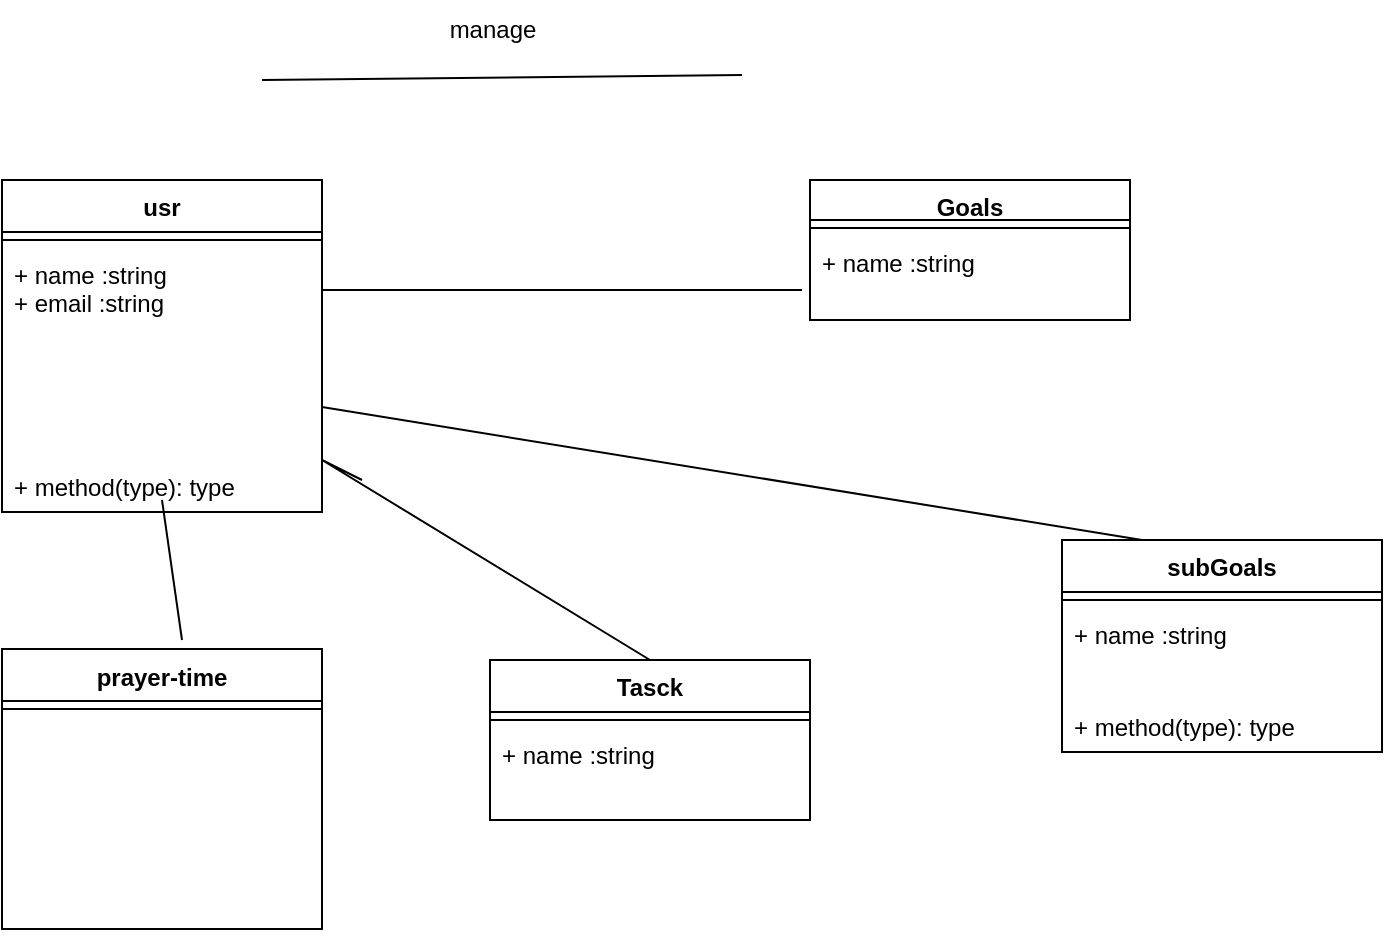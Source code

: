 <mxfile version="26.1.0">
  <diagram id="C5RBs43oDa-KdzZeNtuy" name="Page-1">
    <mxGraphModel dx="872" dy="477" grid="1" gridSize="10" guides="1" tooltips="1" connect="1" arrows="1" fold="1" page="1" pageScale="1" pageWidth="827" pageHeight="1169" math="0" shadow="0">
      <root>
        <mxCell id="WIyWlLk6GJQsqaUBKTNV-0" />
        <mxCell id="WIyWlLk6GJQsqaUBKTNV-1" parent="WIyWlLk6GJQsqaUBKTNV-0" />
        <mxCell id="gq6YMbA19-V0GtQtsK-u-15" value="" style="endArrow=none;html=1;rounded=0;entryX=0;entryY=0.75;entryDx=0;entryDy=0;" edge="1" parent="WIyWlLk6GJQsqaUBKTNV-1">
          <mxGeometry width="50" height="50" relative="1" as="geometry">
            <mxPoint x="220" y="160" as="sourcePoint" />
            <mxPoint x="460" y="157.5" as="targetPoint" />
          </mxGeometry>
        </mxCell>
        <mxCell id="gq6YMbA19-V0GtQtsK-u-22" value="manage" style="text;html=1;align=center;verticalAlign=middle;resizable=0;points=[];autosize=1;strokeColor=none;fillColor=none;" vertex="1" parent="WIyWlLk6GJQsqaUBKTNV-1">
          <mxGeometry x="300" y="120" width="70" height="30" as="geometry" />
        </mxCell>
        <mxCell id="gq6YMbA19-V0GtQtsK-u-23" value="usr" style="swimlane;fontStyle=1;align=center;verticalAlign=top;childLayout=stackLayout;horizontal=1;startSize=26;horizontalStack=0;resizeParent=1;resizeParentMax=0;resizeLast=0;collapsible=1;marginBottom=0;whiteSpace=wrap;html=1;" vertex="1" parent="WIyWlLk6GJQsqaUBKTNV-1">
          <mxGeometry x="90" y="210" width="160" height="166" as="geometry" />
        </mxCell>
        <mxCell id="gq6YMbA19-V0GtQtsK-u-25" value="" style="line;strokeWidth=1;fillColor=none;align=left;verticalAlign=middle;spacingTop=-1;spacingLeft=3;spacingRight=3;rotatable=0;labelPosition=right;points=[];portConstraint=eastwest;strokeColor=inherit;" vertex="1" parent="gq6YMbA19-V0GtQtsK-u-23">
          <mxGeometry y="26" width="160" height="8" as="geometry" />
        </mxCell>
        <mxCell id="gq6YMbA19-V0GtQtsK-u-24" value="+ name :string&lt;div&gt;+ email :string&lt;div&gt;&lt;br&gt;&lt;/div&gt;&lt;div&gt;&lt;br&gt;&lt;/div&gt;&lt;/div&gt;" style="text;strokeColor=none;fillColor=none;align=left;verticalAlign=top;spacingLeft=4;spacingRight=4;overflow=hidden;rotatable=0;points=[[0,0.5],[1,0.5]];portConstraint=eastwest;whiteSpace=wrap;html=1;" vertex="1" parent="gq6YMbA19-V0GtQtsK-u-23">
          <mxGeometry y="34" width="160" height="106" as="geometry" />
        </mxCell>
        <mxCell id="gq6YMbA19-V0GtQtsK-u-26" value="+ method(type): type" style="text;strokeColor=none;fillColor=none;align=left;verticalAlign=top;spacingLeft=4;spacingRight=4;overflow=hidden;rotatable=0;points=[[0,0.5],[1,0.5]];portConstraint=eastwest;whiteSpace=wrap;html=1;" vertex="1" parent="gq6YMbA19-V0GtQtsK-u-23">
          <mxGeometry y="140" width="160" height="26" as="geometry" />
        </mxCell>
        <mxCell id="gq6YMbA19-V0GtQtsK-u-31" value="subGoals" style="swimlane;fontStyle=1;align=center;verticalAlign=top;childLayout=stackLayout;horizontal=1;startSize=26;horizontalStack=0;resizeParent=1;resizeParentMax=0;resizeLast=0;collapsible=1;marginBottom=0;whiteSpace=wrap;html=1;" vertex="1" parent="WIyWlLk6GJQsqaUBKTNV-1">
          <mxGeometry x="620" y="390" width="160" height="106" as="geometry" />
        </mxCell>
        <mxCell id="gq6YMbA19-V0GtQtsK-u-32" value="" style="line;strokeWidth=1;fillColor=none;align=left;verticalAlign=middle;spacingTop=-1;spacingLeft=3;spacingRight=3;rotatable=0;labelPosition=right;points=[];portConstraint=eastwest;strokeColor=inherit;" vertex="1" parent="gq6YMbA19-V0GtQtsK-u-31">
          <mxGeometry y="26" width="160" height="8" as="geometry" />
        </mxCell>
        <mxCell id="gq6YMbA19-V0GtQtsK-u-33" value="+ name :string&lt;div&gt;&lt;br&gt;&lt;div&gt;&lt;br&gt;&lt;/div&gt;&lt;div&gt;&lt;br&gt;&lt;/div&gt;&lt;/div&gt;" style="text;strokeColor=none;fillColor=none;align=left;verticalAlign=top;spacingLeft=4;spacingRight=4;overflow=hidden;rotatable=0;points=[[0,0.5],[1,0.5]];portConstraint=eastwest;whiteSpace=wrap;html=1;" vertex="1" parent="gq6YMbA19-V0GtQtsK-u-31">
          <mxGeometry y="34" width="160" height="46" as="geometry" />
        </mxCell>
        <mxCell id="gq6YMbA19-V0GtQtsK-u-34" value="+ method(type): type" style="text;strokeColor=none;fillColor=none;align=left;verticalAlign=top;spacingLeft=4;spacingRight=4;overflow=hidden;rotatable=0;points=[[0,0.5],[1,0.5]];portConstraint=eastwest;whiteSpace=wrap;html=1;" vertex="1" parent="gq6YMbA19-V0GtQtsK-u-31">
          <mxGeometry y="80" width="160" height="26" as="geometry" />
        </mxCell>
        <mxCell id="gq6YMbA19-V0GtQtsK-u-35" value="Tasck" style="swimlane;fontStyle=1;align=center;verticalAlign=top;childLayout=stackLayout;horizontal=1;startSize=26;horizontalStack=0;resizeParent=1;resizeParentMax=0;resizeLast=0;collapsible=1;marginBottom=0;whiteSpace=wrap;html=1;" vertex="1" parent="WIyWlLk6GJQsqaUBKTNV-1">
          <mxGeometry x="334" y="450" width="160" height="80" as="geometry" />
        </mxCell>
        <mxCell id="gq6YMbA19-V0GtQtsK-u-36" value="" style="line;strokeWidth=1;fillColor=none;align=left;verticalAlign=middle;spacingTop=-1;spacingLeft=3;spacingRight=3;rotatable=0;labelPosition=right;points=[];portConstraint=eastwest;strokeColor=inherit;" vertex="1" parent="gq6YMbA19-V0GtQtsK-u-35">
          <mxGeometry y="26" width="160" height="8" as="geometry" />
        </mxCell>
        <mxCell id="gq6YMbA19-V0GtQtsK-u-37" value="+ name :string&lt;div&gt;&lt;br&gt;&lt;div&gt;&lt;br&gt;&lt;/div&gt;&lt;div&gt;&lt;br&gt;&lt;/div&gt;&lt;/div&gt;" style="text;strokeColor=none;fillColor=none;align=left;verticalAlign=top;spacingLeft=4;spacingRight=4;overflow=hidden;rotatable=0;points=[[0,0.5],[1,0.5]];portConstraint=eastwest;whiteSpace=wrap;html=1;" vertex="1" parent="gq6YMbA19-V0GtQtsK-u-35">
          <mxGeometry y="34" width="160" height="46" as="geometry" />
        </mxCell>
        <mxCell id="gq6YMbA19-V0GtQtsK-u-39" value="prayer-time&lt;div&gt;&lt;br&gt;&lt;/div&gt;" style="swimlane;fontStyle=1;align=center;verticalAlign=top;childLayout=stackLayout;horizontal=1;startSize=26;horizontalStack=0;resizeParent=1;resizeParentMax=0;resizeLast=0;collapsible=1;marginBottom=0;whiteSpace=wrap;html=1;" vertex="1" parent="WIyWlLk6GJQsqaUBKTNV-1">
          <mxGeometry x="90" y="444.5" width="160" height="140" as="geometry" />
        </mxCell>
        <mxCell id="gq6YMbA19-V0GtQtsK-u-40" value="" style="line;strokeWidth=1;fillColor=none;align=left;verticalAlign=middle;spacingTop=-1;spacingLeft=3;spacingRight=3;rotatable=0;labelPosition=right;points=[];portConstraint=eastwest;strokeColor=inherit;" vertex="1" parent="gq6YMbA19-V0GtQtsK-u-39">
          <mxGeometry y="26" width="160" height="8" as="geometry" />
        </mxCell>
        <mxCell id="gq6YMbA19-V0GtQtsK-u-41" value="&lt;div&gt;&lt;div&gt;&lt;br&gt;&lt;/div&gt;&lt;/div&gt;" style="text;strokeColor=none;fillColor=none;align=left;verticalAlign=top;spacingLeft=4;spacingRight=4;overflow=hidden;rotatable=0;points=[[0,0.5],[1,0.5]];portConstraint=eastwest;whiteSpace=wrap;html=1;" vertex="1" parent="gq6YMbA19-V0GtQtsK-u-39">
          <mxGeometry y="34" width="160" height="106" as="geometry" />
        </mxCell>
        <mxCell id="gq6YMbA19-V0GtQtsK-u-43" value="Goals" style="swimlane;fontStyle=1;align=center;verticalAlign=top;childLayout=stackLayout;horizontal=1;startSize=20;horizontalStack=0;resizeParent=1;resizeParentMax=0;resizeLast=0;collapsible=1;marginBottom=0;whiteSpace=wrap;html=1;" vertex="1" parent="WIyWlLk6GJQsqaUBKTNV-1">
          <mxGeometry x="494" y="210" width="160" height="70" as="geometry" />
        </mxCell>
        <mxCell id="gq6YMbA19-V0GtQtsK-u-44" value="" style="line;strokeWidth=1;fillColor=none;align=left;verticalAlign=middle;spacingTop=-1;spacingLeft=3;spacingRight=3;rotatable=0;labelPosition=right;points=[];portConstraint=eastwest;strokeColor=inherit;" vertex="1" parent="gq6YMbA19-V0GtQtsK-u-43">
          <mxGeometry y="20" width="160" height="8" as="geometry" />
        </mxCell>
        <mxCell id="gq6YMbA19-V0GtQtsK-u-45" value="+ name :string&lt;div&gt;&lt;br&gt;&lt;div&gt;&lt;br&gt;&lt;/div&gt;&lt;div&gt;&lt;br&gt;&lt;/div&gt;&lt;/div&gt;" style="text;strokeColor=none;fillColor=none;align=left;verticalAlign=top;spacingLeft=4;spacingRight=4;overflow=hidden;rotatable=0;points=[[0,0.5],[1,0.5]];portConstraint=eastwest;whiteSpace=wrap;html=1;" vertex="1" parent="gq6YMbA19-V0GtQtsK-u-43">
          <mxGeometry y="28" width="160" height="42" as="geometry" />
        </mxCell>
        <mxCell id="gq6YMbA19-V0GtQtsK-u-60" value="" style="line;strokeWidth=1;fillColor=none;align=left;verticalAlign=middle;spacingTop=-1;spacingLeft=3;spacingRight=3;rotatable=0;labelPosition=right;points=[];portConstraint=eastwest;strokeColor=inherit;" vertex="1" parent="WIyWlLk6GJQsqaUBKTNV-1">
          <mxGeometry x="250" y="250" width="240" height="30" as="geometry" />
        </mxCell>
        <mxCell id="gq6YMbA19-V0GtQtsK-u-63" value="" style="endArrow=none;html=1;rounded=0;entryX=0.25;entryY=0;entryDx=0;entryDy=0;" edge="1" parent="WIyWlLk6GJQsqaUBKTNV-1" target="gq6YMbA19-V0GtQtsK-u-31">
          <mxGeometry width="50" height="50" relative="1" as="geometry">
            <mxPoint x="250" y="323.5" as="sourcePoint" />
            <mxPoint x="650" y="376" as="targetPoint" />
          </mxGeometry>
        </mxCell>
        <mxCell id="gq6YMbA19-V0GtQtsK-u-64" value="" style="endArrow=none;html=1;rounded=0;exitX=0.5;exitY=0;exitDx=0;exitDy=0;" edge="1" parent="WIyWlLk6GJQsqaUBKTNV-1" source="gq6YMbA19-V0GtQtsK-u-35">
          <mxGeometry width="50" height="50" relative="1" as="geometry">
            <mxPoint x="220" y="410" as="sourcePoint" />
            <mxPoint x="270" y="360" as="targetPoint" />
            <Array as="points">
              <mxPoint x="250" y="350" />
            </Array>
          </mxGeometry>
        </mxCell>
        <mxCell id="gq6YMbA19-V0GtQtsK-u-66" value="" style="endArrow=none;html=1;rounded=0;" edge="1" parent="WIyWlLk6GJQsqaUBKTNV-1">
          <mxGeometry width="50" height="50" relative="1" as="geometry">
            <mxPoint x="180" y="440" as="sourcePoint" />
            <mxPoint x="170" y="370" as="targetPoint" />
          </mxGeometry>
        </mxCell>
      </root>
    </mxGraphModel>
  </diagram>
</mxfile>
